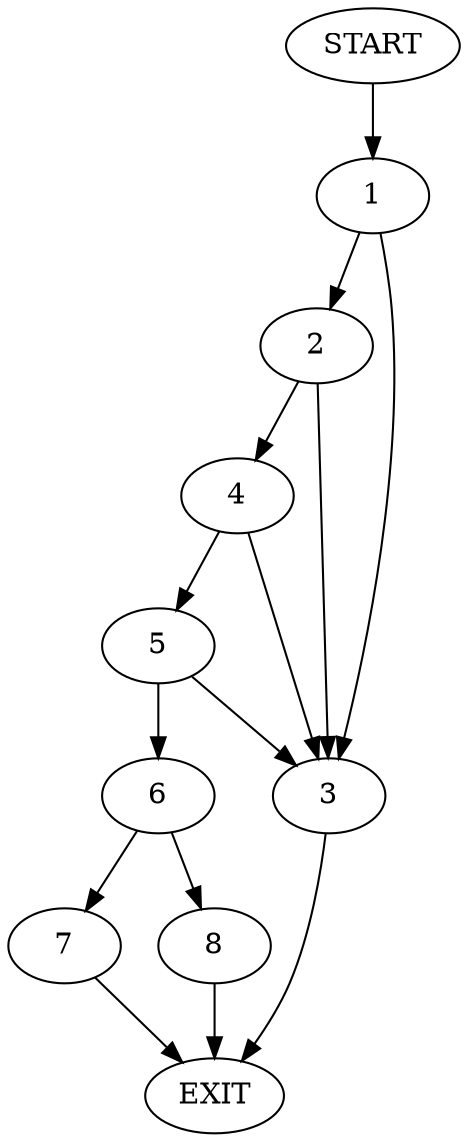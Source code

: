 digraph {
0 [label="START"]
9 [label="EXIT"]
0 -> 1
1 -> 2
1 -> 3
2 -> 4
2 -> 3
3 -> 9
4 -> 3
4 -> 5
5 -> 6
5 -> 3
6 -> 7
6 -> 8
8 -> 9
7 -> 9
}
